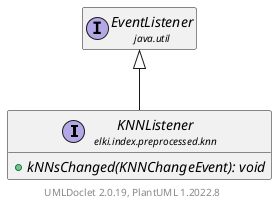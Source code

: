 @startuml
    remove .*\.(Instance|Par|Parameterizer|Factory)$
    set namespaceSeparator none
    hide empty fields
    hide empty methods

    interface "<size:14>KNNListener\n<size:10>elki.index.preprocessed.knn" as elki.index.preprocessed.knn.KNNListener [[KNNListener.html]] {
        {abstract} +kNNsChanged(KNNChangeEvent): void
    }

    interface "<size:14>EventListener\n<size:10>java.util" as java.util.EventListener

    java.util.EventListener <|-- elki.index.preprocessed.knn.KNNListener

    center footer UMLDoclet 2.0.19, PlantUML 1.2022.8
@enduml
